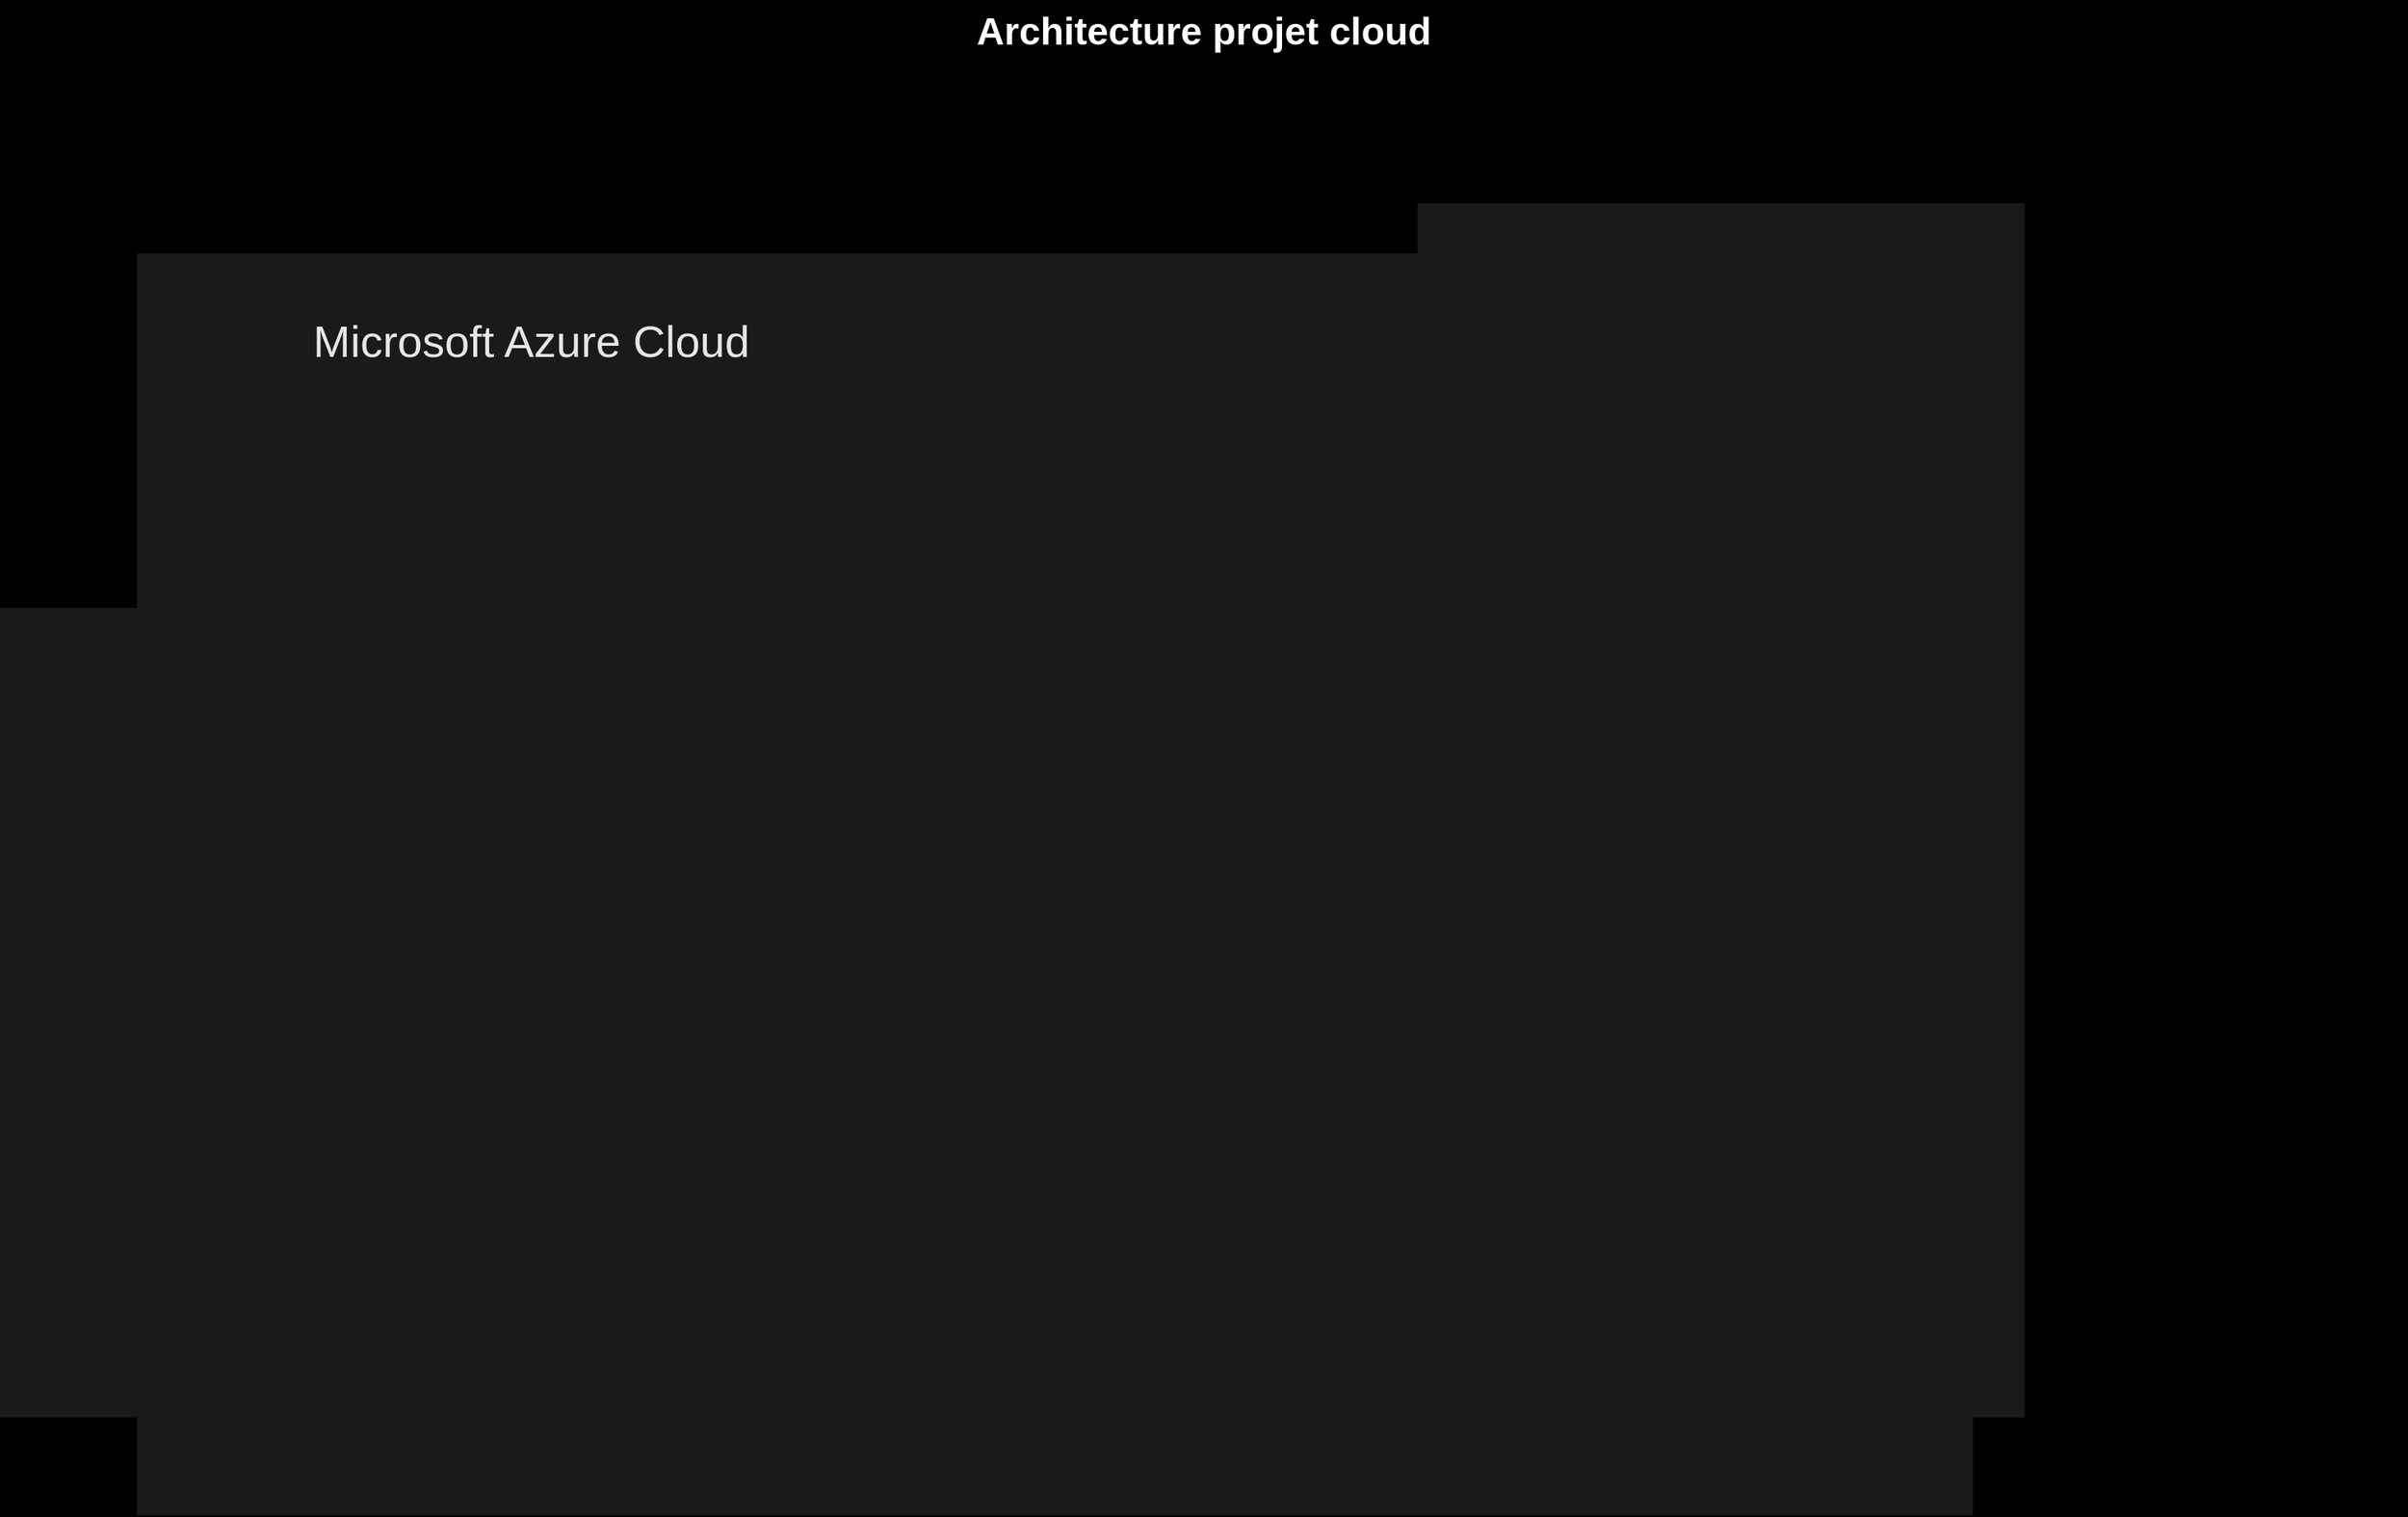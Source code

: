 <mxfile version="22.0.1" type="github">
  <diagram name="Page-1" id="7a6c530e-6e37-e111-ec74-82921da8cc10">
    <mxGraphModel dx="2273" dy="1325" grid="0" gridSize="10" guides="1" tooltips="1" connect="1" arrows="1" fold="1" page="1" pageScale="1.5" pageWidth="1169" pageHeight="826" background="#000000" math="0" shadow="0">
      <root>
        <mxCell id="0" style=";html=1;" />
        <mxCell id="1" style=";html=1;" parent="0" />
        <mxCell id="23046e2b9bb16c14-113" value="Architecture projet cloud" style="text;strokeColor=none;fillColor=none;html=1;fontSize=24;fontStyle=1;verticalAlign=middle;align=center;rounded=0;shadow=0;fontColor=#FFFFFF;" parent="1" vertex="1">
          <mxGeometry x="120" y="40" width="1510" height="40" as="geometry" />
        </mxCell>
        <mxCell id="ekHB55_aaFy7vhE2c-1R-1" value="" style="rounded=0;whiteSpace=wrap;html=1;fillColor=#1A1A1A;strokeColor=none;" vertex="1" parent="1">
          <mxGeometry x="206" y="199" width="1152" height="792" as="geometry" />
        </mxCell>
        <mxCell id="ekHB55_aaFy7vhE2c-1R-2" value="&lt;font color=&quot;#e6e6e6&quot; style=&quot;font-size: 28px;&quot;&gt;Microsoft Azure Cloud&lt;br&gt;&lt;/font&gt;" style="text;html=1;strokeColor=none;fillColor=none;align=center;verticalAlign=middle;whiteSpace=wrap;rounded=0;" vertex="1" parent="1">
          <mxGeometry x="270" y="239" width="367" height="30" as="geometry" />
        </mxCell>
      </root>
    </mxGraphModel>
  </diagram>
</mxfile>

